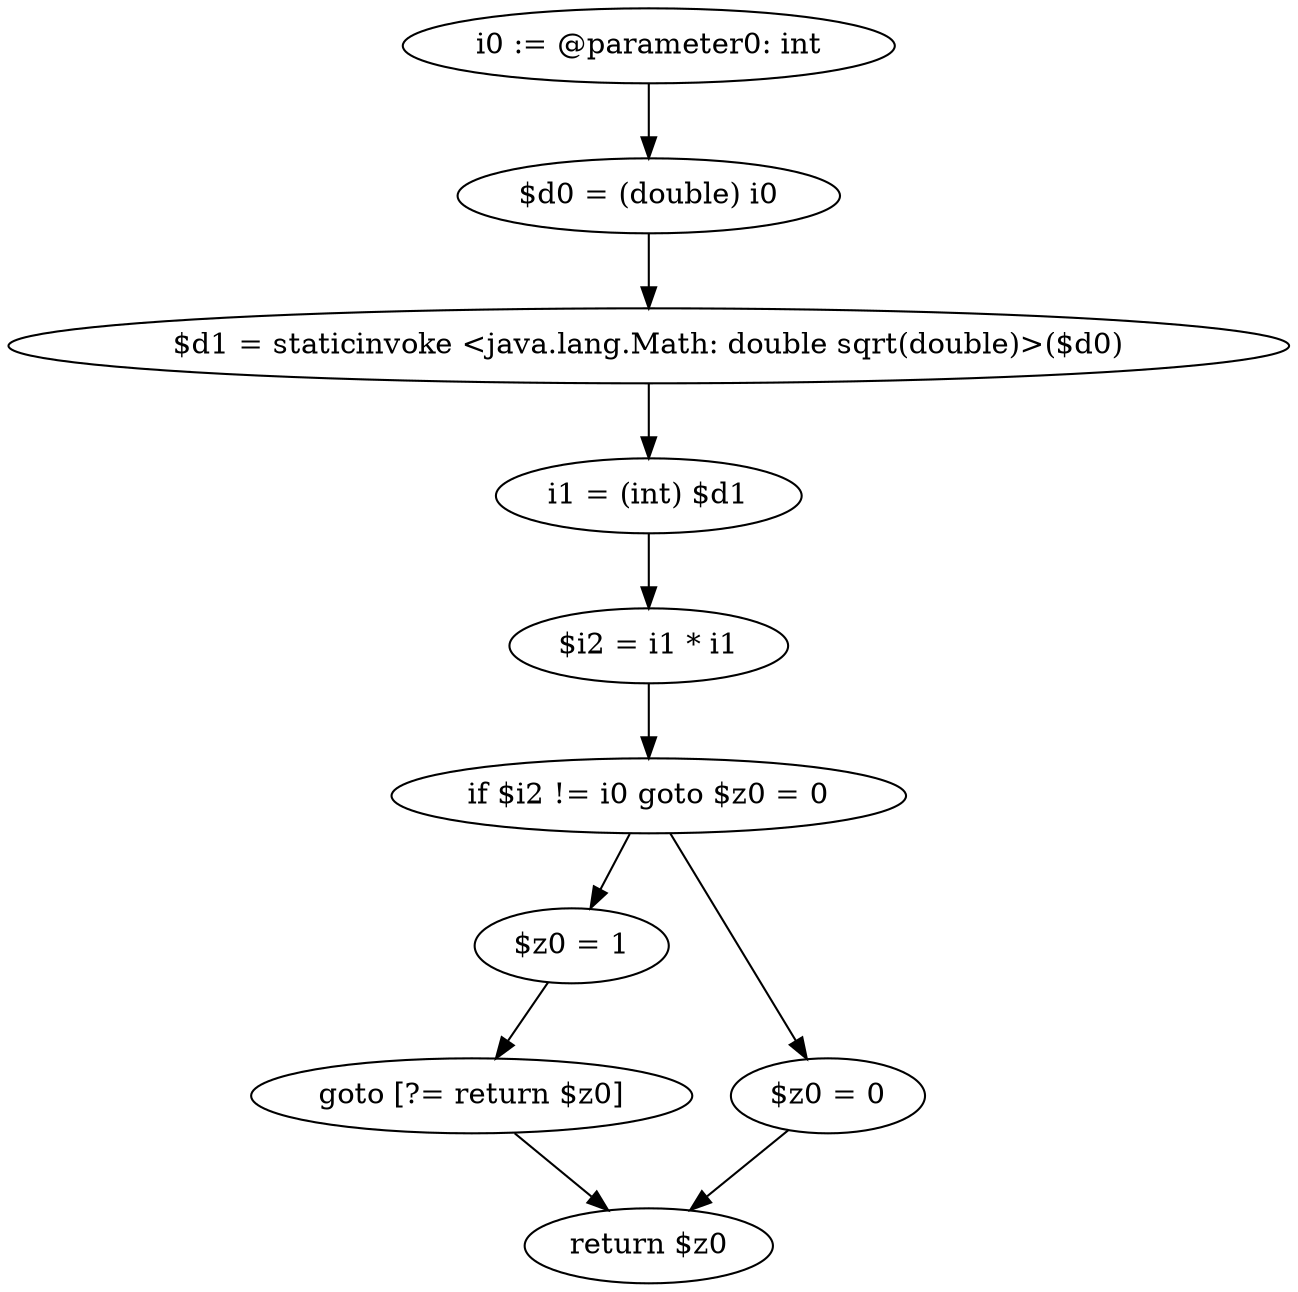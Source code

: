 digraph "unitGraph" {
    "i0 := @parameter0: int"
    "$d0 = (double) i0"
    "$d1 = staticinvoke <java.lang.Math: double sqrt(double)>($d0)"
    "i1 = (int) $d1"
    "$i2 = i1 * i1"
    "if $i2 != i0 goto $z0 = 0"
    "$z0 = 1"
    "goto [?= return $z0]"
    "$z0 = 0"
    "return $z0"
    "i0 := @parameter0: int"->"$d0 = (double) i0";
    "$d0 = (double) i0"->"$d1 = staticinvoke <java.lang.Math: double sqrt(double)>($d0)";
    "$d1 = staticinvoke <java.lang.Math: double sqrt(double)>($d0)"->"i1 = (int) $d1";
    "i1 = (int) $d1"->"$i2 = i1 * i1";
    "$i2 = i1 * i1"->"if $i2 != i0 goto $z0 = 0";
    "if $i2 != i0 goto $z0 = 0"->"$z0 = 1";
    "if $i2 != i0 goto $z0 = 0"->"$z0 = 0";
    "$z0 = 1"->"goto [?= return $z0]";
    "goto [?= return $z0]"->"return $z0";
    "$z0 = 0"->"return $z0";
}
